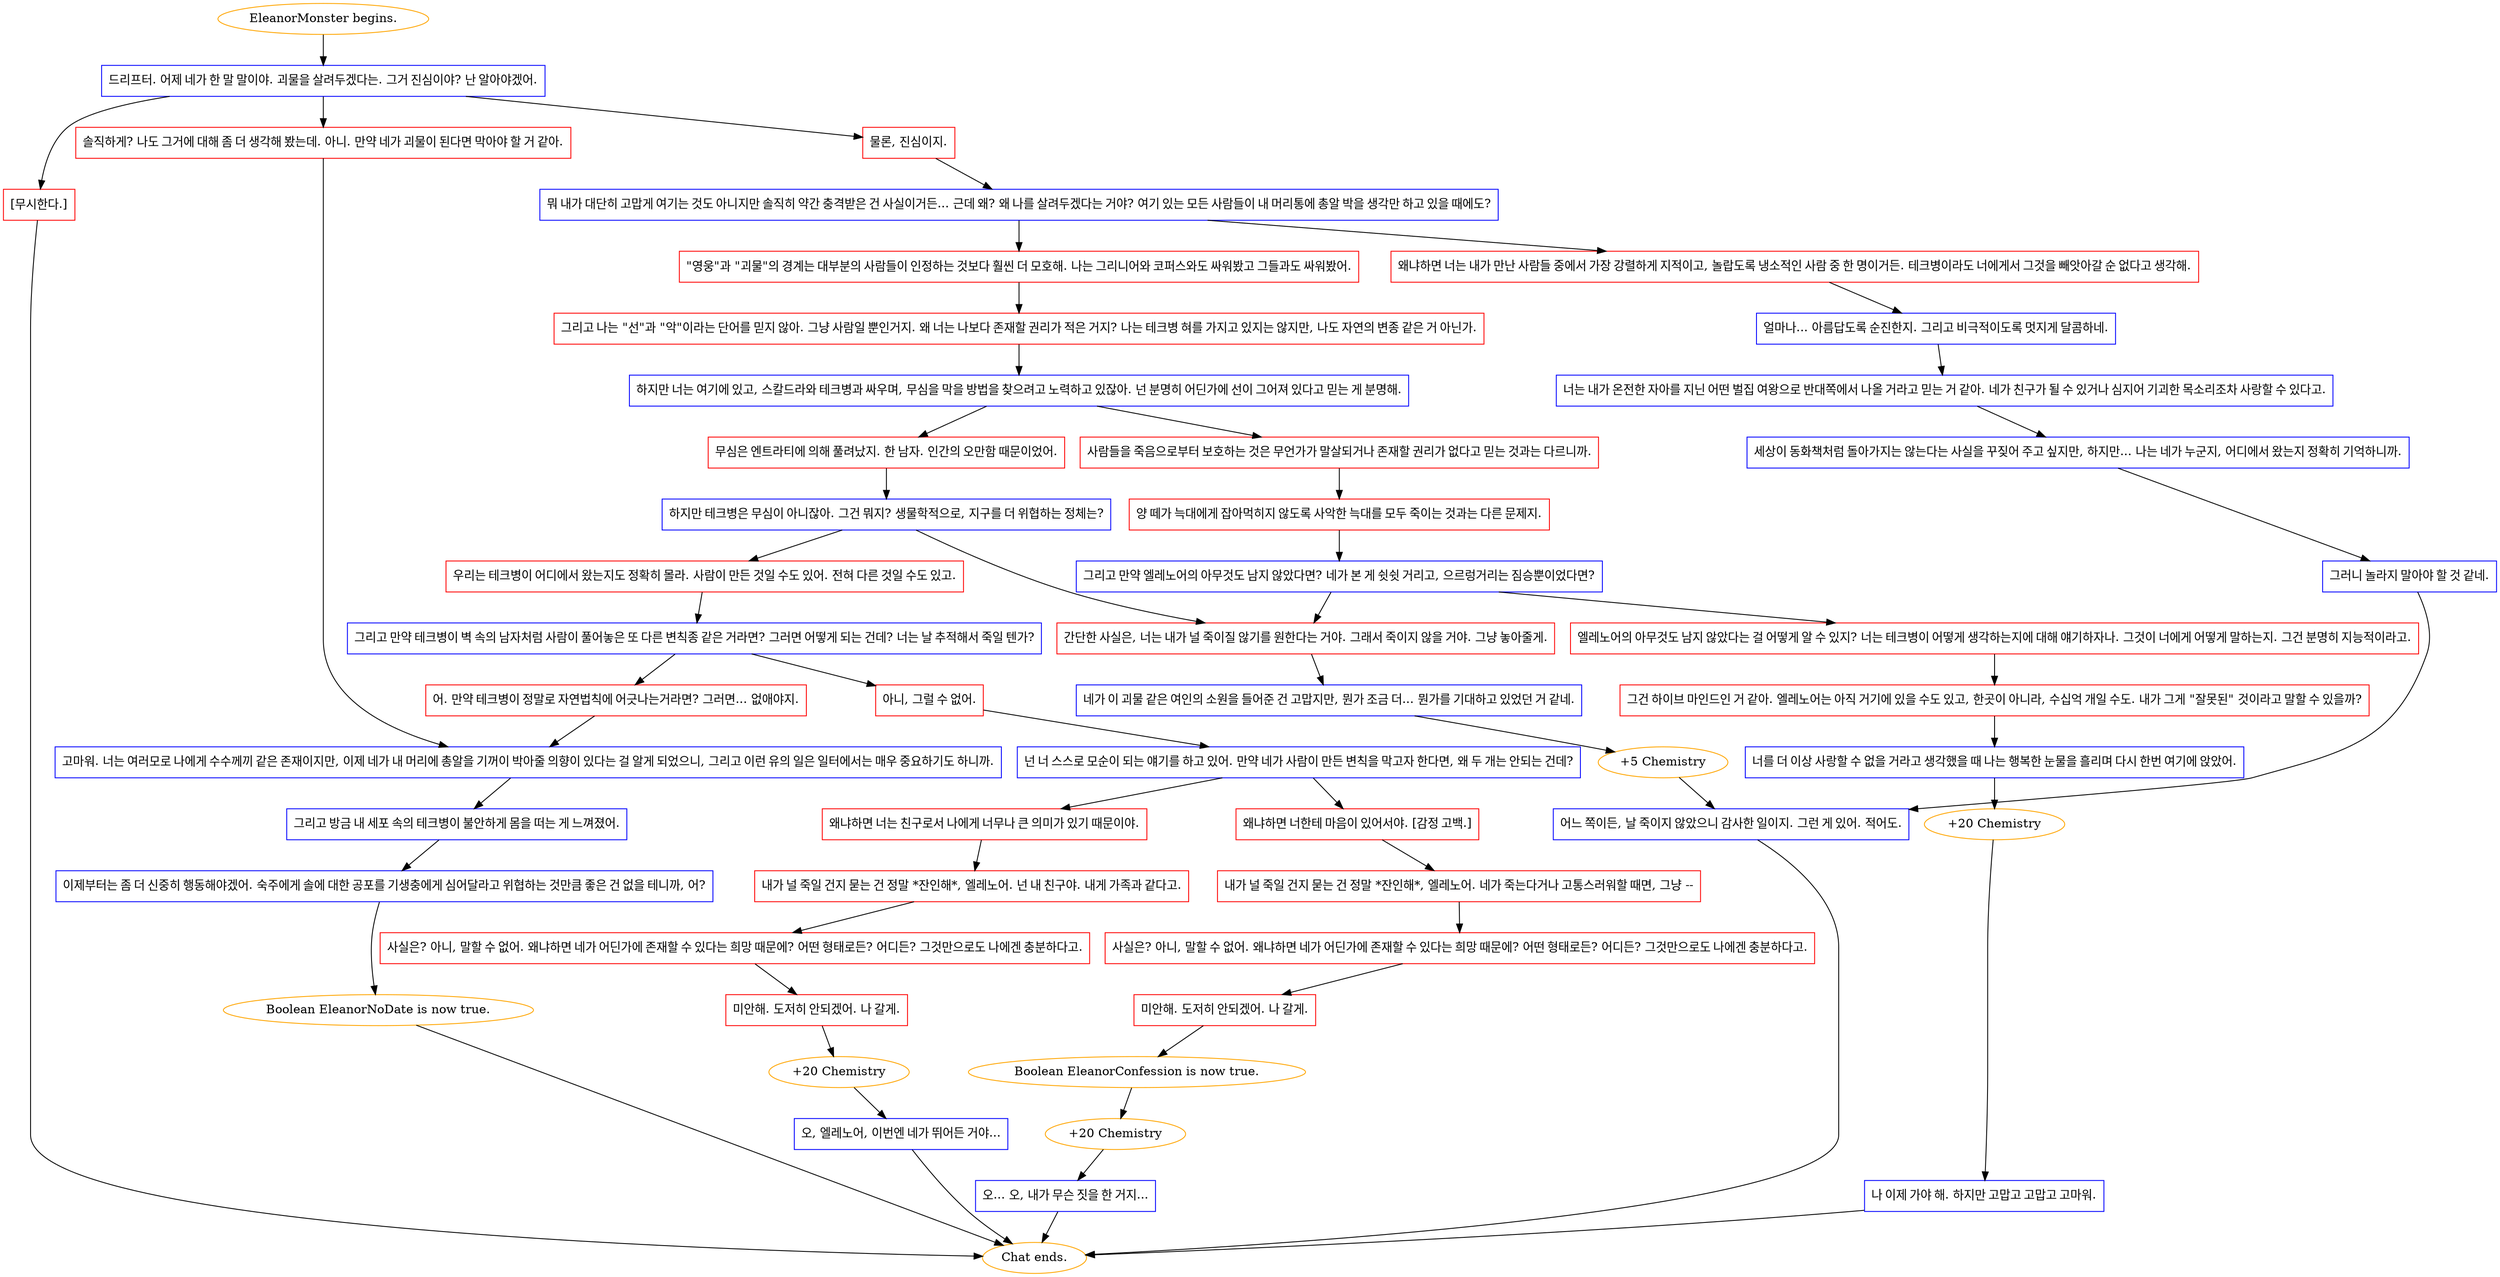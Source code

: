 digraph {
	"EleanorMonster begins." [color=orange];
		"EleanorMonster begins." -> j1010008321;
	j1010008321 [label="드리프터. 어제 네가 한 말 말이야. 괴물을 살려두겠다는. 그거 진심이야? 난 알아야겠어.",shape=box,color=blue];
		j1010008321 -> j3331092092;
		j1010008321 -> j2561686934;
		j1010008321 -> j3220779863;
	j3331092092 [label="물론, 진심이지.",shape=box,color=red];
		j3331092092 -> j1004427620;
	j2561686934 [label="솔직하게? 나도 그거에 대해 좀 더 생각해 봤는데. 아니. 만약 네가 괴물이 된다면 막아야 할 거 같아.",shape=box,color=red];
		j2561686934 -> j130190162;
	j3220779863 [label="[무시한다.]",shape=box,color=red];
		j3220779863 -> "Chat ends.";
	j1004427620 [label="뭐 내가 대단히 고맙게 여기는 것도 아니지만 솔직히 약간 충격받은 건 사실이거든... 근데 왜? 왜 나를 살려두겠다는 거야? 여기 있는 모든 사람들이 내 머리통에 총알 박을 생각만 하고 있을 때에도?",shape=box,color=blue];
		j1004427620 -> j1165028678;
		j1004427620 -> j43256971;
	j130190162 [label="고마워. 너는 여러모로 나에게 수수께끼 같은 존재이지만, 이제 네가 내 머리에 총알을 기꺼이 박아줄 의향이 있다는 걸 알게 되었으니, 그리고 이런 유의 일은 일터에서는 매우 중요하기도 하니까.",shape=box,color=blue];
		j130190162 -> j2079350960;
	"Chat ends." [color=orange];
	j1165028678 [label="\"영웅\"과 \"괴물\"의 경계는 대부분의 사람들이 인정하는 것보다 훨씬 더 모호해. 나는 그리니어와 코퍼스와도 싸워봤고 그들과도 싸워봤어.",shape=box,color=red];
		j1165028678 -> j514524679;
	j43256971 [label="왜냐하면 너는 내가 만난 사람들 중에서 가장 강렬하게 지적이고, 놀랍도록 냉소적인 사람 중 한 명이거든. 테크병이라도 너에게서 그것을 빼앗아갈 순 없다고 생각해.",shape=box,color=red];
		j43256971 -> j1224314356;
	j2079350960 [label="그리고 방금 내 세포 속의 테크병이 불안하게 몸을 떠는 게 느껴졌어.",shape=box,color=blue];
		j2079350960 -> j1122648066;
	j514524679 [label="그리고 나는 \"선\"과 \"악\"이라는 단어를 믿지 않아. 그냥 사람일 뿐인거지. 왜 너는 나보다 존재할 권리가 적은 거지? 나는 테크병 혀를 가지고 있지는 않지만, 나도 자연의 변종 같은 거 아닌가.",shape=box,color=red];
		j514524679 -> j1814016753;
	j1224314356 [label="얼마나... 아름답도록 순진한지. 그리고 비극적이도록 멋지게 달콤하네.",shape=box,color=blue];
		j1224314356 -> j3356096658;
	j1122648066 [label="이제부터는 좀 더 신중히 행동해야겠어. 숙주에게 솔에 대한 공포를 기생충에게 심어달라고 위협하는 것만큼 좋은 건 없을 테니까, 어?",shape=box,color=blue];
		j1122648066 -> j2728200779;
	j1814016753 [label="하지만 너는 여기에 있고, 스칼드라와 테크병과 싸우며, 무심을 막을 방법을 찾으려고 노력하고 있잖아. 넌 분명히 어딘가에 선이 그어져 있다고 믿는 게 분명해.",shape=box,color=blue];
		j1814016753 -> j3993580951;
		j1814016753 -> j3754887035;
	j3356096658 [label="너는 내가 온전한 자아를 지닌 어떤 벌집 여왕으로 반대쪽에서 나올 거라고 믿는 거 같아. 네가 친구가 될 수 있거나 심지어 기괴한 목소리조차 사랑할 수 있다고.",shape=box,color=blue];
		j3356096658 -> j1036697494;
	j2728200779 [label="Boolean EleanorNoDate is now true.",color=orange];
		j2728200779 -> "Chat ends.";
	j3993580951 [label="무심은 엔트라티에 의해 풀려났지. 한 남자. 인간의 오만함 때문이었어.",shape=box,color=red];
		j3993580951 -> j3142626088;
	j3754887035 [label="사람들을 죽음으로부터 보호하는 것은 무언가가 말살되거나 존재할 권리가 없다고 믿는 것과는 다르니까.",shape=box,color=red];
		j3754887035 -> j868763770;
	j1036697494 [label="세상이 동화책처럼 돌아가지는 않는다는 사실을 꾸짖어 주고 싶지만, 하지만... 나는 네가 누군지, 어디에서 왔는지 정확히 기억하니까.",shape=box,color=blue];
		j1036697494 -> j684453016;
	j3142626088 [label="하지만 테크병은 무심이 아니잖아. 그건 뭐지? 생물학적으로, 지구를 더 위협하는 정체는?",shape=box,color=blue];
		j3142626088 -> j1155639185;
		j3142626088 -> j1278700308;
	j868763770 [label="양 떼가 늑대에게 잡아먹히지 않도록 사악한 늑대를 모두 죽이는 것과는 다른 문제지.",shape=box,color=red];
		j868763770 -> j2630383354;
	j684453016 [label="그러니 놀라지 말아야 할 것 같네.",shape=box,color=blue];
		j684453016 -> j838923543;
	j1155639185 [label="우리는 테크병이 어디에서 왔는지도 정확히 몰라. 사람이 만든 것일 수도 있어. 전혀 다른 것일 수도 있고.",shape=box,color=red];
		j1155639185 -> j3480538524;
	j1278700308 [label="간단한 사실은, 너는 내가 널 죽이질 않기를 원한다는 거야. 그래서 죽이지 않을 거야. 그냥 놓아줄게.",shape=box,color=red];
		j1278700308 -> j2898649096;
	j2630383354 [label="그리고 만약 엘레노어의 아무것도 남지 않았다면? 네가 본 게 쉿쉿 거리고, 으르렁거리는 짐승뿐이었다면?",shape=box,color=blue];
		j2630383354 -> j3816555234;
		j2630383354 -> j1278700308;
	j838923543 [label="어느 쪽이든, 날 죽이지 않았으니 감사한 일이지. 그런 게 있어. 적어도.",shape=box,color=blue];
		j838923543 -> "Chat ends.";
	j3480538524 [label="그리고 만약 테크병이 벽 속의 남자처럼 사람이 풀어놓은 또 다른 변칙종 같은 거라면? 그러면 어떻게 되는 건데? 너는 날 추적해서 죽일 텐가?",shape=box,color=blue];
		j3480538524 -> j2663229436;
		j3480538524 -> j999647708;
	j2898649096 [label="네가 이 괴물 같은 여인의 소원을 들어준 건 고맙지만, 뭔가 조금 더... 뭔가를 기대하고 있었던 거 같네.",shape=box,color=blue];
		j2898649096 -> j1441560526;
	j3816555234 [label="엘레노어의 아무것도 남지 않았다는 걸 어떻게 알 수 있지? 너는 테크병이 어떻게 생각하는지에 대해 얘기하자나. 그것이 너에게 어떻게 말하는지. 그건 분명히 지능적이라고.",shape=box,color=red];
		j3816555234 -> j4052808030;
	j2663229436 [label="아니, 그럴 수 없어.",shape=box,color=red];
		j2663229436 -> j1400277774;
	j999647708 [label="어. 만약 테크병이 정말로 자연법칙에 어긋나는거라면? 그러면... 없애야지.",shape=box,color=red];
		j999647708 -> j130190162;
	j1441560526 [label="+5 Chemistry",color=orange];
		j1441560526 -> j838923543;
	j4052808030 [label="그건 하이브 마인드인 거 같아. 엘레노어는 아직 거기에 있을 수도 있고, 한곳이 아니라, 수십억 개일 수도. 내가 그게 \"잘못된\" 것이라고 말할 수 있을까?",shape=box,color=red];
		j4052808030 -> j2163825780;
	j1400277774 [label="넌 너 스스로 모순이 되는 얘기를 하고 있어. 만약 네가 사람이 만든 변칙을 막고자 한다면, 왜 두 개는 안되는 건데?",shape=box,color=blue];
		j1400277774 -> j787946603;
		j1400277774 -> j540548069;
	j2163825780 [label="너를 더 이상 사랑할 수 없을 거라고 생각했을 때 나는 행복한 눈물을 흘리며 다시 한번 여기에 앉았어.",shape=box,color=blue];
		j2163825780 -> j3197152593;
	j787946603 [label="왜냐하면 너한테 마음이 있어서야. [감정 고백.]",shape=box,color=red];
		j787946603 -> j2258896646;
	j540548069 [label="왜냐하면 너는 친구로서 나에게 너무나 큰 의미가 있기 때문이야.",shape=box,color=red];
		j540548069 -> j789651616;
	j3197152593 [label="+20 Chemistry",color=orange];
		j3197152593 -> j2024631427;
	j2258896646 [label="내가 널 죽일 건지 묻는 건 정말 *잔인해*, 엘레노어. 네가 죽는다거나 고통스러워할 때면, 그냥 --",shape=box,color=red];
		j2258896646 -> j2661827585;
	j789651616 [label="내가 널 죽일 건지 묻는 건 정말 *잔인해*, 엘레노어. 넌 내 친구야. 내게 가족과 같다고.",shape=box,color=red];
		j789651616 -> j3560417096;
	j2024631427 [label="나 이제 가야 해. 하지만 고맙고 고맙고 고마워.",shape=box,color=blue];
		j2024631427 -> "Chat ends.";
	j2661827585 [label="사실은? 아니, 말할 수 없어. 왜냐하면 네가 어딘가에 존재할 수 있다는 희망 때문에? 어떤 형태로든? 어디든? 그것만으로도 나에겐 충분하다고.",shape=box,color=red];
		j2661827585 -> j3987539088;
	j3560417096 [label="사실은? 아니, 말할 수 없어. 왜냐하면 네가 어딘가에 존재할 수 있다는 희망 때문에? 어떤 형태로든? 어디든? 그것만으로도 나에겐 충분하다고.",shape=box,color=red];
		j3560417096 -> j602182655;
	j3987539088 [label="미안해. 도저히 안되겠어. 나 갈게.",shape=box,color=red];
		j3987539088 -> j3070344360;
	j602182655 [label="미안해. 도저히 안되겠어. 나 갈게.",shape=box,color=red];
		j602182655 -> j3478417741;
	j3070344360 [label="Boolean EleanorConfession is now true.",color=orange];
		j3070344360 -> j773896620;
	j3478417741 [label="+20 Chemistry",color=orange];
		j3478417741 -> j4189075743;
	j773896620 [label="+20 Chemistry",color=orange];
		j773896620 -> j1418593878;
	j4189075743 [label="오, 엘레노어, 이번엔 네가 뛰어든 거야...",shape=box,color=blue];
		j4189075743 -> "Chat ends.";
	j1418593878 [label="오... 오, 내가 무슨 짓을 한 거지...",shape=box,color=blue];
		j1418593878 -> "Chat ends.";
}